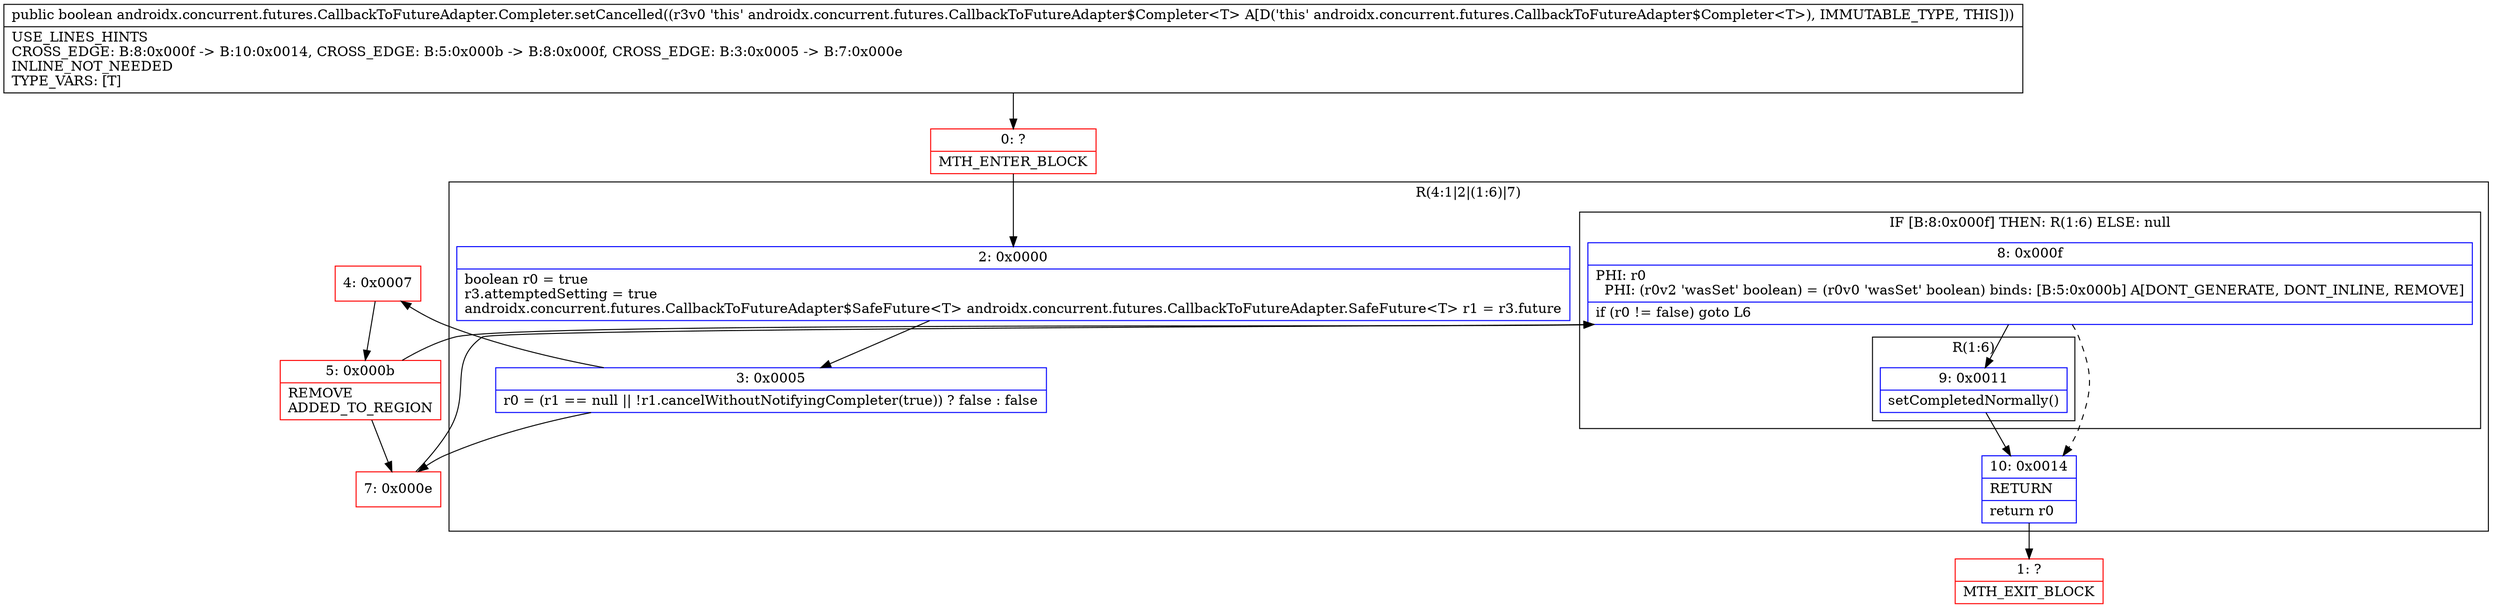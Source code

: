 digraph "CFG forandroidx.concurrent.futures.CallbackToFutureAdapter.Completer.setCancelled()Z" {
subgraph cluster_Region_314288701 {
label = "R(4:1|2|(1:6)|7)";
node [shape=record,color=blue];
Node_2 [shape=record,label="{2\:\ 0x0000|boolean r0 = true\lr3.attemptedSetting = true\landroidx.concurrent.futures.CallbackToFutureAdapter$SafeFuture\<T\> androidx.concurrent.futures.CallbackToFutureAdapter.SafeFuture\<T\> r1 = r3.future\l}"];
Node_3 [shape=record,label="{3\:\ 0x0005|r0 = (r1 == null \|\| !r1.cancelWithoutNotifyingCompleter(true)) ? false : false\l}"];
subgraph cluster_IfRegion_1279054048 {
label = "IF [B:8:0x000f] THEN: R(1:6) ELSE: null";
node [shape=record,color=blue];
Node_8 [shape=record,label="{8\:\ 0x000f|PHI: r0 \l  PHI: (r0v2 'wasSet' boolean) = (r0v0 'wasSet' boolean) binds: [B:5:0x000b] A[DONT_GENERATE, DONT_INLINE, REMOVE]\l|if (r0 != false) goto L6\l}"];
subgraph cluster_Region_1715286732 {
label = "R(1:6)";
node [shape=record,color=blue];
Node_9 [shape=record,label="{9\:\ 0x0011|setCompletedNormally()\l}"];
}
}
Node_10 [shape=record,label="{10\:\ 0x0014|RETURN\l|return r0\l}"];
}
Node_0 [shape=record,color=red,label="{0\:\ ?|MTH_ENTER_BLOCK\l}"];
Node_4 [shape=record,color=red,label="{4\:\ 0x0007}"];
Node_5 [shape=record,color=red,label="{5\:\ 0x000b|REMOVE\lADDED_TO_REGION\l}"];
Node_1 [shape=record,color=red,label="{1\:\ ?|MTH_EXIT_BLOCK\l}"];
Node_7 [shape=record,color=red,label="{7\:\ 0x000e}"];
MethodNode[shape=record,label="{public boolean androidx.concurrent.futures.CallbackToFutureAdapter.Completer.setCancelled((r3v0 'this' androidx.concurrent.futures.CallbackToFutureAdapter$Completer\<T\> A[D('this' androidx.concurrent.futures.CallbackToFutureAdapter$Completer\<T\>), IMMUTABLE_TYPE, THIS]))  | USE_LINES_HINTS\lCROSS_EDGE: B:8:0x000f \-\> B:10:0x0014, CROSS_EDGE: B:5:0x000b \-\> B:8:0x000f, CROSS_EDGE: B:3:0x0005 \-\> B:7:0x000e\lINLINE_NOT_NEEDED\lTYPE_VARS: [T]\l}"];
MethodNode -> Node_0;Node_2 -> Node_3;
Node_3 -> Node_4;
Node_3 -> Node_7;
Node_8 -> Node_9;
Node_8 -> Node_10[style=dashed];
Node_9 -> Node_10;
Node_10 -> Node_1;
Node_0 -> Node_2;
Node_4 -> Node_5;
Node_5 -> Node_7;
Node_5 -> Node_8;
Node_7 -> Node_8;
}

